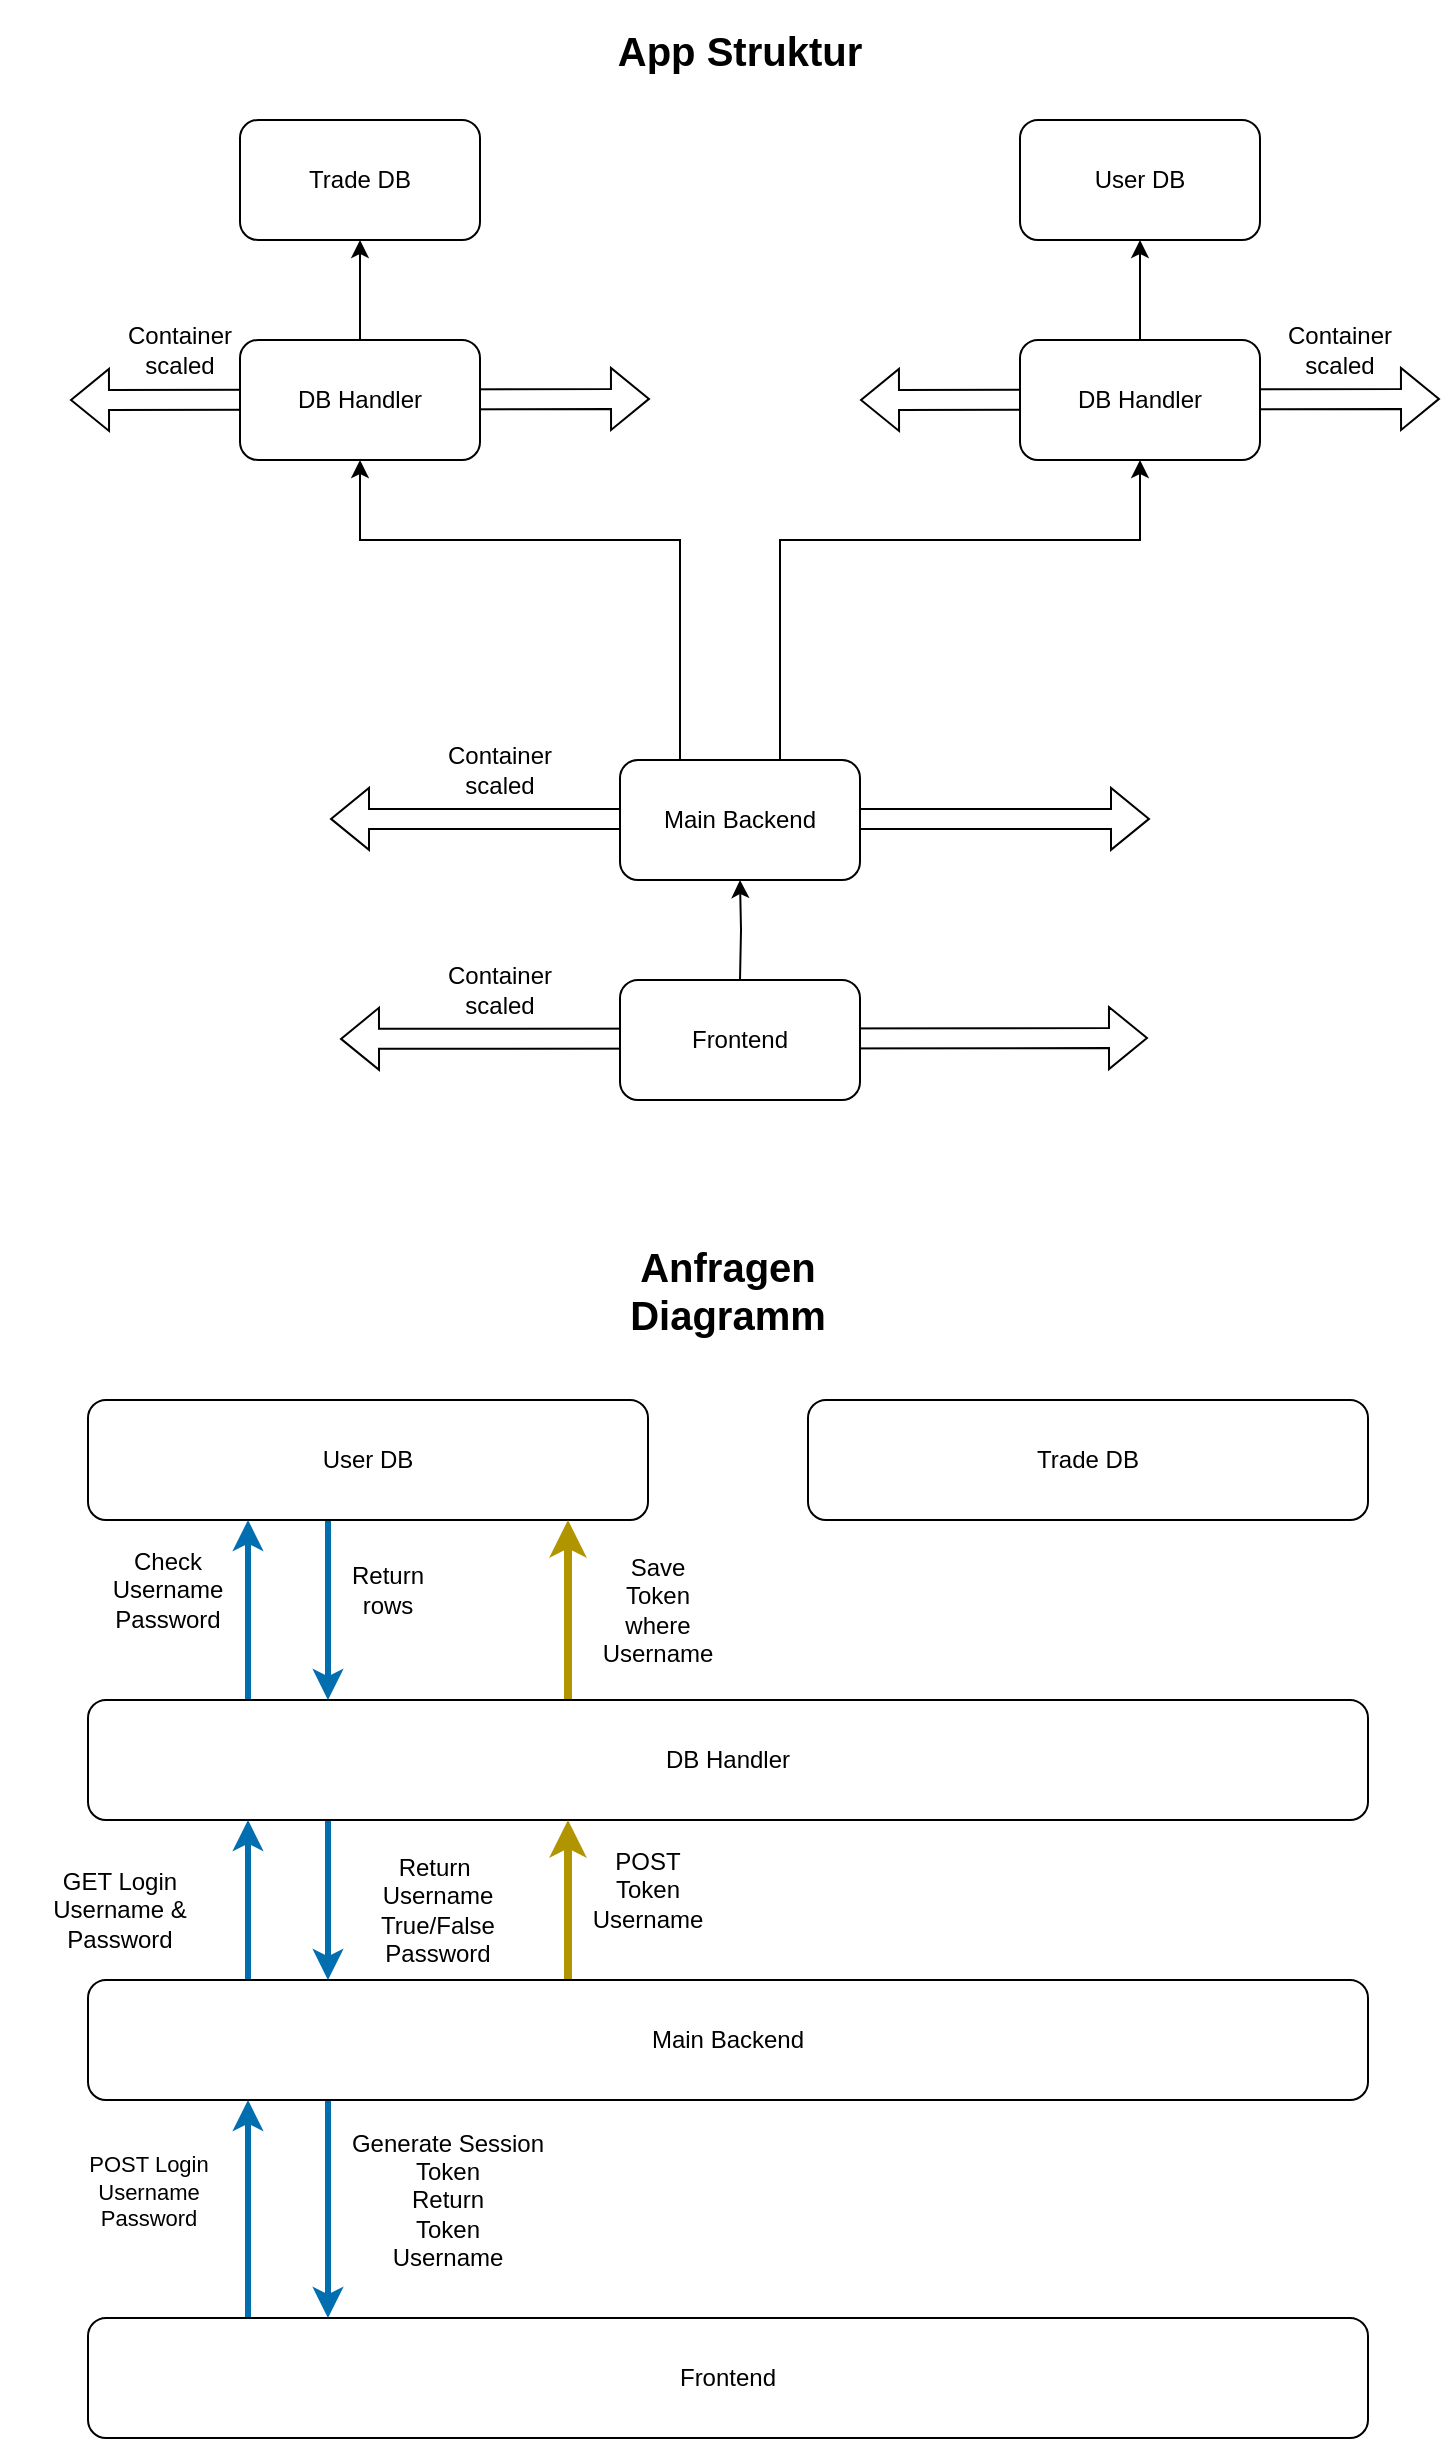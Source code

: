 <mxfile version="28.0.7">
  <diagram name="Seite-1" id="EfJbyPkJt1Nwu6sco8uU">
    <mxGraphModel dx="1213" dy="812" grid="1" gridSize="10" guides="1" tooltips="1" connect="1" arrows="1" fold="1" page="1" pageScale="1" pageWidth="827" pageHeight="1169" math="0" shadow="0">
      <root>
        <mxCell id="0" />
        <mxCell id="1" parent="0" />
        <mxCell id="LzvdwM_UPnoj0yFsxbK3-9" style="edgeStyle=orthogonalEdgeStyle;rounded=0;orthogonalLoop=1;jettySize=auto;html=1;" parent="1" source="LzvdwM_UPnoj0yFsxbK3-1" target="LzvdwM_UPnoj0yFsxbK3-5" edge="1">
          <mxGeometry relative="1" as="geometry">
            <Array as="points">
              <mxPoint x="376" y="300" />
              <mxPoint x="216" y="300" />
            </Array>
          </mxGeometry>
        </mxCell>
        <mxCell id="LzvdwM_UPnoj0yFsxbK3-10" style="edgeStyle=orthogonalEdgeStyle;rounded=0;orthogonalLoop=1;jettySize=auto;html=1;" parent="1" source="LzvdwM_UPnoj0yFsxbK3-1" target="LzvdwM_UPnoj0yFsxbK3-6" edge="1">
          <mxGeometry relative="1" as="geometry">
            <Array as="points">
              <mxPoint x="426" y="300" />
              <mxPoint x="606" y="300" />
            </Array>
          </mxGeometry>
        </mxCell>
        <mxCell id="LzvdwM_UPnoj0yFsxbK3-2" value="Trade DB" style="rounded=1;whiteSpace=wrap;html=1;" parent="1" vertex="1">
          <mxGeometry x="156" y="90" width="120" height="60" as="geometry" />
        </mxCell>
        <mxCell id="LzvdwM_UPnoj0yFsxbK3-3" value="User DB" style="rounded=1;whiteSpace=wrap;html=1;" parent="1" vertex="1">
          <mxGeometry x="546" y="90" width="120" height="60" as="geometry" />
        </mxCell>
        <mxCell id="LzvdwM_UPnoj0yFsxbK3-11" style="edgeStyle=orthogonalEdgeStyle;rounded=0;orthogonalLoop=1;jettySize=auto;html=1;" parent="1" target="LzvdwM_UPnoj0yFsxbK3-1" edge="1">
          <mxGeometry relative="1" as="geometry">
            <mxPoint x="406" y="520" as="sourcePoint" />
          </mxGeometry>
        </mxCell>
        <mxCell id="LzvdwM_UPnoj0yFsxbK3-8" style="edgeStyle=orthogonalEdgeStyle;rounded=0;orthogonalLoop=1;jettySize=auto;html=1;" parent="1" source="LzvdwM_UPnoj0yFsxbK3-5" target="LzvdwM_UPnoj0yFsxbK3-2" edge="1">
          <mxGeometry relative="1" as="geometry" />
        </mxCell>
        <mxCell id="LzvdwM_UPnoj0yFsxbK3-7" style="edgeStyle=orthogonalEdgeStyle;rounded=0;orthogonalLoop=1;jettySize=auto;html=1;" parent="1" source="LzvdwM_UPnoj0yFsxbK3-6" target="LzvdwM_UPnoj0yFsxbK3-3" edge="1">
          <mxGeometry relative="1" as="geometry" />
        </mxCell>
        <mxCell id="LzvdwM_UPnoj0yFsxbK3-12" value="" style="shape=flexArrow;endArrow=classic;startArrow=classic;html=1;rounded=0;" parent="1" edge="1">
          <mxGeometry width="100" height="100" relative="1" as="geometry">
            <mxPoint x="201" y="439.44" as="sourcePoint" />
            <mxPoint x="611" y="439.44" as="targetPoint" />
          </mxGeometry>
        </mxCell>
        <mxCell id="LzvdwM_UPnoj0yFsxbK3-14" value="Container scaled" style="text;strokeColor=none;align=center;fillColor=none;html=1;verticalAlign=middle;whiteSpace=wrap;rounded=0;" parent="1" vertex="1">
          <mxGeometry x="256" y="400" width="60" height="30" as="geometry" />
        </mxCell>
        <mxCell id="LzvdwM_UPnoj0yFsxbK3-15" value="Container scaled" style="text;strokeColor=none;align=center;fillColor=none;html=1;verticalAlign=middle;whiteSpace=wrap;rounded=0;" parent="1" vertex="1">
          <mxGeometry x="256" y="510" width="60" height="30" as="geometry" />
        </mxCell>
        <mxCell id="LzvdwM_UPnoj0yFsxbK3-16" value="" style="shape=flexArrow;endArrow=classic;startArrow=classic;html=1;rounded=0;" parent="1" edge="1">
          <mxGeometry width="100" height="100" relative="1" as="geometry">
            <mxPoint x="466" y="230" as="sourcePoint" />
            <mxPoint x="756" y="229.44" as="targetPoint" />
          </mxGeometry>
        </mxCell>
        <mxCell id="LzvdwM_UPnoj0yFsxbK3-6" value="DB Handler" style="rounded=1;whiteSpace=wrap;html=1;" parent="1" vertex="1">
          <mxGeometry x="546" y="200" width="120" height="60" as="geometry" />
        </mxCell>
        <mxCell id="LzvdwM_UPnoj0yFsxbK3-17" value="" style="shape=flexArrow;endArrow=classic;startArrow=classic;html=1;rounded=0;" parent="1" edge="1">
          <mxGeometry width="100" height="100" relative="1" as="geometry">
            <mxPoint x="71" y="230" as="sourcePoint" />
            <mxPoint x="361" y="229.44" as="targetPoint" />
          </mxGeometry>
        </mxCell>
        <mxCell id="LzvdwM_UPnoj0yFsxbK3-5" value="DB Handler" style="rounded=1;whiteSpace=wrap;html=1;" parent="1" vertex="1">
          <mxGeometry x="156" y="200" width="120" height="60" as="geometry" />
        </mxCell>
        <mxCell id="LzvdwM_UPnoj0yFsxbK3-1" value="Main Backend" style="rounded=1;whiteSpace=wrap;html=1;" parent="1" vertex="1">
          <mxGeometry x="346" y="410" width="120" height="60" as="geometry" />
        </mxCell>
        <mxCell id="LzvdwM_UPnoj0yFsxbK3-18" value="Container scaled" style="text;strokeColor=none;align=center;fillColor=none;html=1;verticalAlign=middle;whiteSpace=wrap;rounded=0;" parent="1" vertex="1">
          <mxGeometry x="676" y="190" width="60" height="30" as="geometry" />
        </mxCell>
        <mxCell id="LzvdwM_UPnoj0yFsxbK3-19" value="Container scaled" style="text;strokeColor=none;align=center;fillColor=none;html=1;verticalAlign=middle;whiteSpace=wrap;rounded=0;" parent="1" vertex="1">
          <mxGeometry x="96" y="190" width="60" height="30" as="geometry" />
        </mxCell>
        <mxCell id="KaCHlHuYccl-DNyoMXv1-18" style="edgeStyle=orthogonalEdgeStyle;rounded=0;orthogonalLoop=1;jettySize=auto;html=1;fillColor=#1ba1e2;strokeColor=#006EAF;strokeWidth=3;" parent="1" source="KaCHlHuYccl-DNyoMXv1-1" target="KaCHlHuYccl-DNyoMXv1-3" edge="1">
          <mxGeometry relative="1" as="geometry">
            <Array as="points">
              <mxPoint x="200" y="860" />
              <mxPoint x="200" y="860" />
            </Array>
          </mxGeometry>
        </mxCell>
        <mxCell id="KaCHlHuYccl-DNyoMXv1-1" value="User DB" style="rounded=1;whiteSpace=wrap;html=1;" parent="1" vertex="1">
          <mxGeometry x="80" y="730" width="280" height="60" as="geometry" />
        </mxCell>
        <mxCell id="KaCHlHuYccl-DNyoMXv1-12" style="edgeStyle=orthogonalEdgeStyle;rounded=0;orthogonalLoop=1;jettySize=auto;html=1;fillColor=#1ba1e2;strokeColor=#006EAF;strokeWidth=3;" parent="1" source="KaCHlHuYccl-DNyoMXv1-2" target="KaCHlHuYccl-DNyoMXv1-4" edge="1">
          <mxGeometry relative="1" as="geometry">
            <Array as="points">
              <mxPoint x="160" y="1140" />
              <mxPoint x="160" y="1140" />
            </Array>
          </mxGeometry>
        </mxCell>
        <mxCell id="KaCHlHuYccl-DNyoMXv1-2" value="Frontend" style="rounded=1;whiteSpace=wrap;html=1;" parent="1" vertex="1">
          <mxGeometry x="80" y="1189" width="640" height="60" as="geometry" />
        </mxCell>
        <mxCell id="KaCHlHuYccl-DNyoMXv1-16" style="edgeStyle=orthogonalEdgeStyle;rounded=0;orthogonalLoop=1;jettySize=auto;html=1;fillColor=#1ba1e2;strokeColor=#006EAF;strokeWidth=3;" parent="1" source="KaCHlHuYccl-DNyoMXv1-3" target="KaCHlHuYccl-DNyoMXv1-1" edge="1">
          <mxGeometry relative="1" as="geometry">
            <Array as="points">
              <mxPoint x="160" y="810" />
              <mxPoint x="160" y="810" />
            </Array>
          </mxGeometry>
        </mxCell>
        <mxCell id="5tioHi316_J45j02cDT2-4" style="edgeStyle=orthogonalEdgeStyle;rounded=0;orthogonalLoop=1;jettySize=auto;html=1;fillColor=#1ba1e2;strokeColor=#006EAF;strokeWidth=3;" edge="1" parent="1" source="KaCHlHuYccl-DNyoMXv1-3" target="KaCHlHuYccl-DNyoMXv1-4">
          <mxGeometry relative="1" as="geometry">
            <Array as="points">
              <mxPoint x="200" y="960" />
              <mxPoint x="200" y="960" />
            </Array>
          </mxGeometry>
        </mxCell>
        <mxCell id="5tioHi316_J45j02cDT2-10" style="edgeStyle=orthogonalEdgeStyle;rounded=0;orthogonalLoop=1;jettySize=auto;html=1;strokeWidth=4;fillColor=#e3c800;strokeColor=light-dark(#B09500,#8D881B);" edge="1" parent="1" source="KaCHlHuYccl-DNyoMXv1-3" target="KaCHlHuYccl-DNyoMXv1-1">
          <mxGeometry relative="1" as="geometry">
            <Array as="points">
              <mxPoint x="320" y="850" />
              <mxPoint x="320" y="850" />
            </Array>
          </mxGeometry>
        </mxCell>
        <mxCell id="KaCHlHuYccl-DNyoMXv1-3" value="DB Handler" style="rounded=1;whiteSpace=wrap;html=1;" parent="1" vertex="1">
          <mxGeometry x="80" y="880" width="640" height="60" as="geometry" />
        </mxCell>
        <mxCell id="KaCHlHuYccl-DNyoMXv1-14" style="edgeStyle=orthogonalEdgeStyle;rounded=0;orthogonalLoop=1;jettySize=auto;html=1;fillColor=#1ba1e2;strokeColor=#006EAF;strokeWidth=3;" parent="1" source="KaCHlHuYccl-DNyoMXv1-4" target="KaCHlHuYccl-DNyoMXv1-3" edge="1">
          <mxGeometry relative="1" as="geometry">
            <Array as="points">
              <mxPoint x="160" y="990" />
              <mxPoint x="160" y="990" />
            </Array>
          </mxGeometry>
        </mxCell>
        <mxCell id="5tioHi316_J45j02cDT2-6" style="edgeStyle=orthogonalEdgeStyle;rounded=0;orthogonalLoop=1;jettySize=auto;html=1;fillColor=#1ba1e2;strokeColor=#006EAF;strokeWidth=3;" edge="1" parent="1" source="KaCHlHuYccl-DNyoMXv1-4" target="KaCHlHuYccl-DNyoMXv1-2">
          <mxGeometry relative="1" as="geometry">
            <Array as="points">
              <mxPoint x="200" y="1130" />
              <mxPoint x="200" y="1130" />
            </Array>
          </mxGeometry>
        </mxCell>
        <mxCell id="5tioHi316_J45j02cDT2-8" style="edgeStyle=orthogonalEdgeStyle;rounded=0;orthogonalLoop=1;jettySize=auto;html=1;strokeWidth=4;fillColor=#e3c800;strokeColor=light-dark(#B09500,#8D881B);" edge="1" parent="1" source="KaCHlHuYccl-DNyoMXv1-4" target="KaCHlHuYccl-DNyoMXv1-3">
          <mxGeometry relative="1" as="geometry">
            <Array as="points">
              <mxPoint x="320" y="1000" />
              <mxPoint x="320" y="1000" />
            </Array>
          </mxGeometry>
        </mxCell>
        <mxCell id="KaCHlHuYccl-DNyoMXv1-4" value="Main Backend" style="rounded=1;whiteSpace=wrap;html=1;" parent="1" vertex="1">
          <mxGeometry x="80" y="1020" width="640" height="60" as="geometry" />
        </mxCell>
        <mxCell id="KaCHlHuYccl-DNyoMXv1-5" value="Trade DB" style="rounded=1;whiteSpace=wrap;html=1;" parent="1" vertex="1">
          <mxGeometry x="440" y="730" width="280" height="60" as="geometry" />
        </mxCell>
        <mxCell id="KaCHlHuYccl-DNyoMXv1-13" value="&lt;span style=&quot;font-size: 11px; background-color: light-dark(#ffffff, var(--ge-dark-color, #121212));&quot;&gt;POST Login&lt;/span&gt;&lt;div style=&quot;font-size: 11px;&quot;&gt;Username&lt;/div&gt;&lt;div style=&quot;font-size: 11px;&quot;&gt;Password&lt;/div&gt;" style="text;html=1;align=center;verticalAlign=middle;resizable=0;points=[];autosize=1;strokeColor=none;fillColor=none;fontColor=light-dark(#000000,#0092FF);" parent="1" vertex="1">
          <mxGeometry x="70" y="1100" width="80" height="50" as="geometry" />
        </mxCell>
        <mxCell id="KaCHlHuYccl-DNyoMXv1-15" value="GET Login&lt;div&gt;Username &amp;amp; Password&lt;/div&gt;" style="text;strokeColor=none;align=center;fillColor=none;html=1;verticalAlign=middle;whiteSpace=wrap;rounded=0;fontColor=light-dark(#000000,#0092FF);" parent="1" vertex="1">
          <mxGeometry x="36" y="970" width="120" height="30" as="geometry" />
        </mxCell>
        <mxCell id="KaCHlHuYccl-DNyoMXv1-17" value="Check Username&lt;div&gt;Password&lt;/div&gt;" style="text;strokeColor=none;align=center;fillColor=none;html=1;verticalAlign=middle;whiteSpace=wrap;rounded=0;fontColor=light-dark(#000000,#0092FF);" parent="1" vertex="1">
          <mxGeometry x="90" y="810" width="60" height="30" as="geometry" />
        </mxCell>
        <mxCell id="KaCHlHuYccl-DNyoMXv1-19" value="Return&amp;nbsp;&lt;div&gt;Username&lt;div&gt;True/False Password&lt;/div&gt;&lt;/div&gt;" style="text;strokeColor=none;align=center;fillColor=none;html=1;verticalAlign=middle;whiteSpace=wrap;rounded=0;fontColor=light-dark(#000000,#0092FF);" parent="1" vertex="1">
          <mxGeometry x="200" y="970" width="110" height="30" as="geometry" />
        </mxCell>
        <mxCell id="5tioHi316_J45j02cDT2-1" value="Anfragen Diagramm" style="text;strokeColor=none;align=center;fillColor=none;html=1;verticalAlign=middle;whiteSpace=wrap;rounded=0;fontSize=20;fontStyle=1" vertex="1" parent="1">
          <mxGeometry x="305" y="650" width="190" height="50" as="geometry" />
        </mxCell>
        <mxCell id="5tioHi316_J45j02cDT2-2" value="App Struktur" style="text;strokeColor=none;align=center;fillColor=none;html=1;verticalAlign=middle;whiteSpace=wrap;rounded=0;fontSize=20;fontStyle=1" vertex="1" parent="1">
          <mxGeometry x="311" y="30" width="190" height="50" as="geometry" />
        </mxCell>
        <mxCell id="5tioHi316_J45j02cDT2-3" value="" style="shape=flexArrow;endArrow=classic;startArrow=classic;html=1;rounded=0;" edge="1" parent="1">
          <mxGeometry width="100" height="100" relative="1" as="geometry">
            <mxPoint x="206" y="549.44" as="sourcePoint" />
            <mxPoint x="610" y="549" as="targetPoint" />
          </mxGeometry>
        </mxCell>
        <mxCell id="LzvdwM_UPnoj0yFsxbK3-4" value="Frontend" style="rounded=1;whiteSpace=wrap;html=1;" parent="1" vertex="1">
          <mxGeometry x="346" y="520" width="120" height="60" as="geometry" />
        </mxCell>
        <mxCell id="5tioHi316_J45j02cDT2-5" value="Return&lt;div&gt;rows&lt;/div&gt;" style="text;strokeColor=none;align=center;fillColor=none;html=1;verticalAlign=middle;whiteSpace=wrap;rounded=0;fontColor=light-dark(#000000,#0092FF);" vertex="1" parent="1">
          <mxGeometry x="200" y="810" width="60" height="30" as="geometry" />
        </mxCell>
        <mxCell id="5tioHi316_J45j02cDT2-7" value="Generate Session Token&lt;div&gt;Return&lt;/div&gt;&lt;div&gt;Token&lt;/div&gt;&lt;div&gt;Username&lt;/div&gt;" style="text;strokeColor=none;align=center;fillColor=none;html=1;verticalAlign=middle;whiteSpace=wrap;rounded=0;fontColor=light-dark(#000000,#0092FF);" vertex="1" parent="1">
          <mxGeometry x="200" y="1100" width="120" height="60" as="geometry" />
        </mxCell>
        <mxCell id="5tioHi316_J45j02cDT2-9" value="POST&lt;div&gt;Token&lt;/div&gt;&lt;div&gt;Username&lt;/div&gt;" style="text;strokeColor=none;align=center;fillColor=none;html=1;verticalAlign=middle;whiteSpace=wrap;rounded=0;fontColor=light-dark(#000000,#E6C700);" vertex="1" parent="1">
          <mxGeometry x="320" y="950" width="80" height="50" as="geometry" />
        </mxCell>
        <mxCell id="5tioHi316_J45j02cDT2-11" value="Save&lt;div&gt;Token&lt;/div&gt;&lt;div&gt;where Username&lt;/div&gt;" style="text;strokeColor=none;align=center;fillColor=none;html=1;verticalAlign=middle;whiteSpace=wrap;rounded=0;fontColor=light-dark(#000000,#E6C700);" vertex="1" parent="1">
          <mxGeometry x="320" y="810" width="90" height="50" as="geometry" />
        </mxCell>
      </root>
    </mxGraphModel>
  </diagram>
</mxfile>
